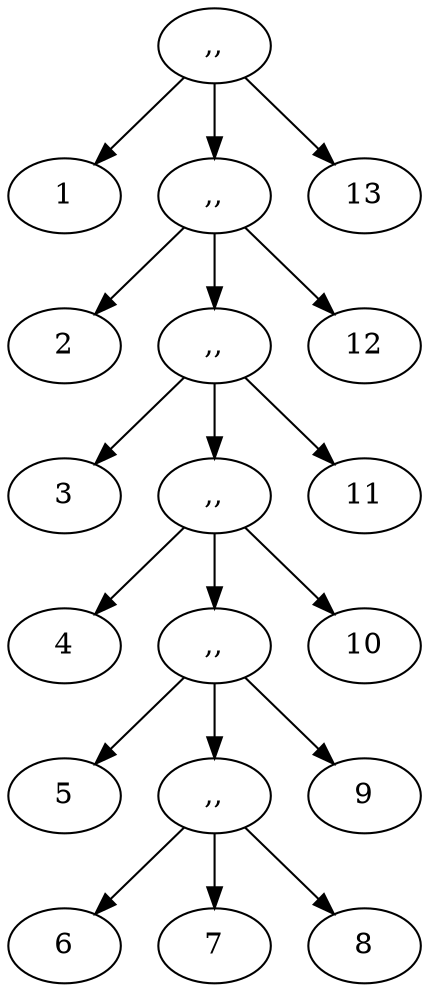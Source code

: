 digraph tree {
"[]" [label=",,"];
"[]" -> "[1]";
"[1]" [label="1"];
"[]" -> "[2]";
"[2]" [label=",,"];
"[2]" -> "[1,2]";
"[1,2]" [label="2"];
"[2]" -> "[2,2]";
"[2,2]" [label=",,"];
"[2,2]" -> "[1,2,2]";
"[1,2,2]" [label="3"];
"[2,2]" -> "[2,2,2]";
"[2,2,2]" [label=",,"];
"[2,2,2]" -> "[1,2,2,2]";
"[1,2,2,2]" [label="4"];
"[2,2,2]" -> "[2,2,2,2]";
"[2,2,2,2]" [label=",,"];
"[2,2,2,2]" -> "[1,2,2,2,2]";
"[1,2,2,2,2]" [label="5"];
"[2,2,2,2]" -> "[2,2,2,2,2]";
"[2,2,2,2,2]" [label=",,"];
"[2,2,2,2,2]" -> "[1,2,2,2,2,2]";
"[1,2,2,2,2,2]" [label="6"];
"[2,2,2,2,2]" -> "[2,2,2,2,2,2]";
"[2,2,2,2,2,2]" [label="7"];
"[2,2,2,2,2]" -> "[3,2,2,2,2,2]";
"[3,2,2,2,2,2]" [label="8"];
"[2,2,2,2]" -> "[3,2,2,2,2]";
"[3,2,2,2,2]" [label="9"];
"[2,2,2]" -> "[3,2,2,2]";
"[3,2,2,2]" [label="10"];
"[2,2]" -> "[3,2,2]";
"[3,2,2]" [label="11"];
"[2]" -> "[3,2]";
"[3,2]" [label="12"];
"[]" -> "[3]";
"[3]" [label="13"];
}

